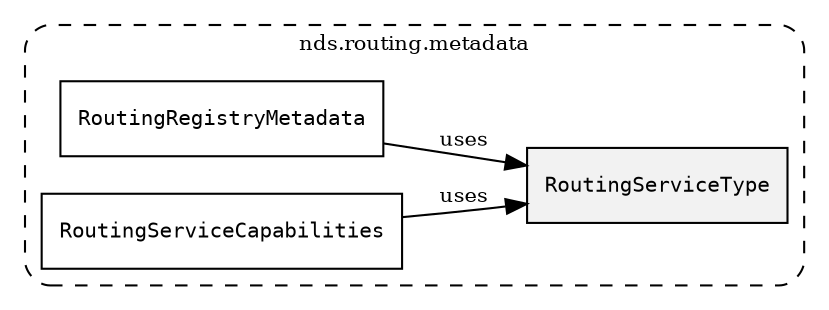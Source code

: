/**
 * This dot file creates symbol collaboration diagram for RoutingServiceType.
 */
digraph ZSERIO
{
    node [shape=box, fontsize=10];
    rankdir="LR";
    fontsize=10;
    tooltip="RoutingServiceType collaboration diagram";

    subgraph "cluster_nds.routing.metadata"
    {
        style="dashed, rounded";
        label="nds.routing.metadata";
        tooltip="Package nds.routing.metadata";
        href="../../../content/packages/nds.routing.metadata.html#Package-nds-routing-metadata";
        target="_parent";

        "RoutingServiceType" [style="filled", fillcolor="#0000000D", target="_parent", label=<<font face="monospace"><table align="center" border="0" cellspacing="0" cellpadding="0"><tr><td href="../../../content/packages/nds.routing.metadata.html#Enum-RoutingServiceType" title="Enum defined in nds.routing.metadata">RoutingServiceType</td></tr></table></font>>];
        "RoutingRegistryMetadata" [target="_parent", label=<<font face="monospace"><table align="center" border="0" cellspacing="0" cellpadding="0"><tr><td href="../../../content/packages/nds.routing.metadata.html#Structure-RoutingRegistryMetadata" title="Structure defined in nds.routing.metadata">RoutingRegistryMetadata</td></tr></table></font>>];
        "RoutingServiceCapabilities" [target="_parent", label=<<font face="monospace"><table align="center" border="0" cellspacing="0" cellpadding="0"><tr><td href="../../../content/packages/nds.routing.metadata.html#Choice-RoutingServiceCapabilities" title="Choice defined in nds.routing.metadata">RoutingServiceCapabilities</td></tr></table></font>>];
    }

    "RoutingRegistryMetadata" -> "RoutingServiceType" [label="uses", fontsize=10];
    "RoutingServiceCapabilities" -> "RoutingServiceType" [label="uses", fontsize=10];
}
